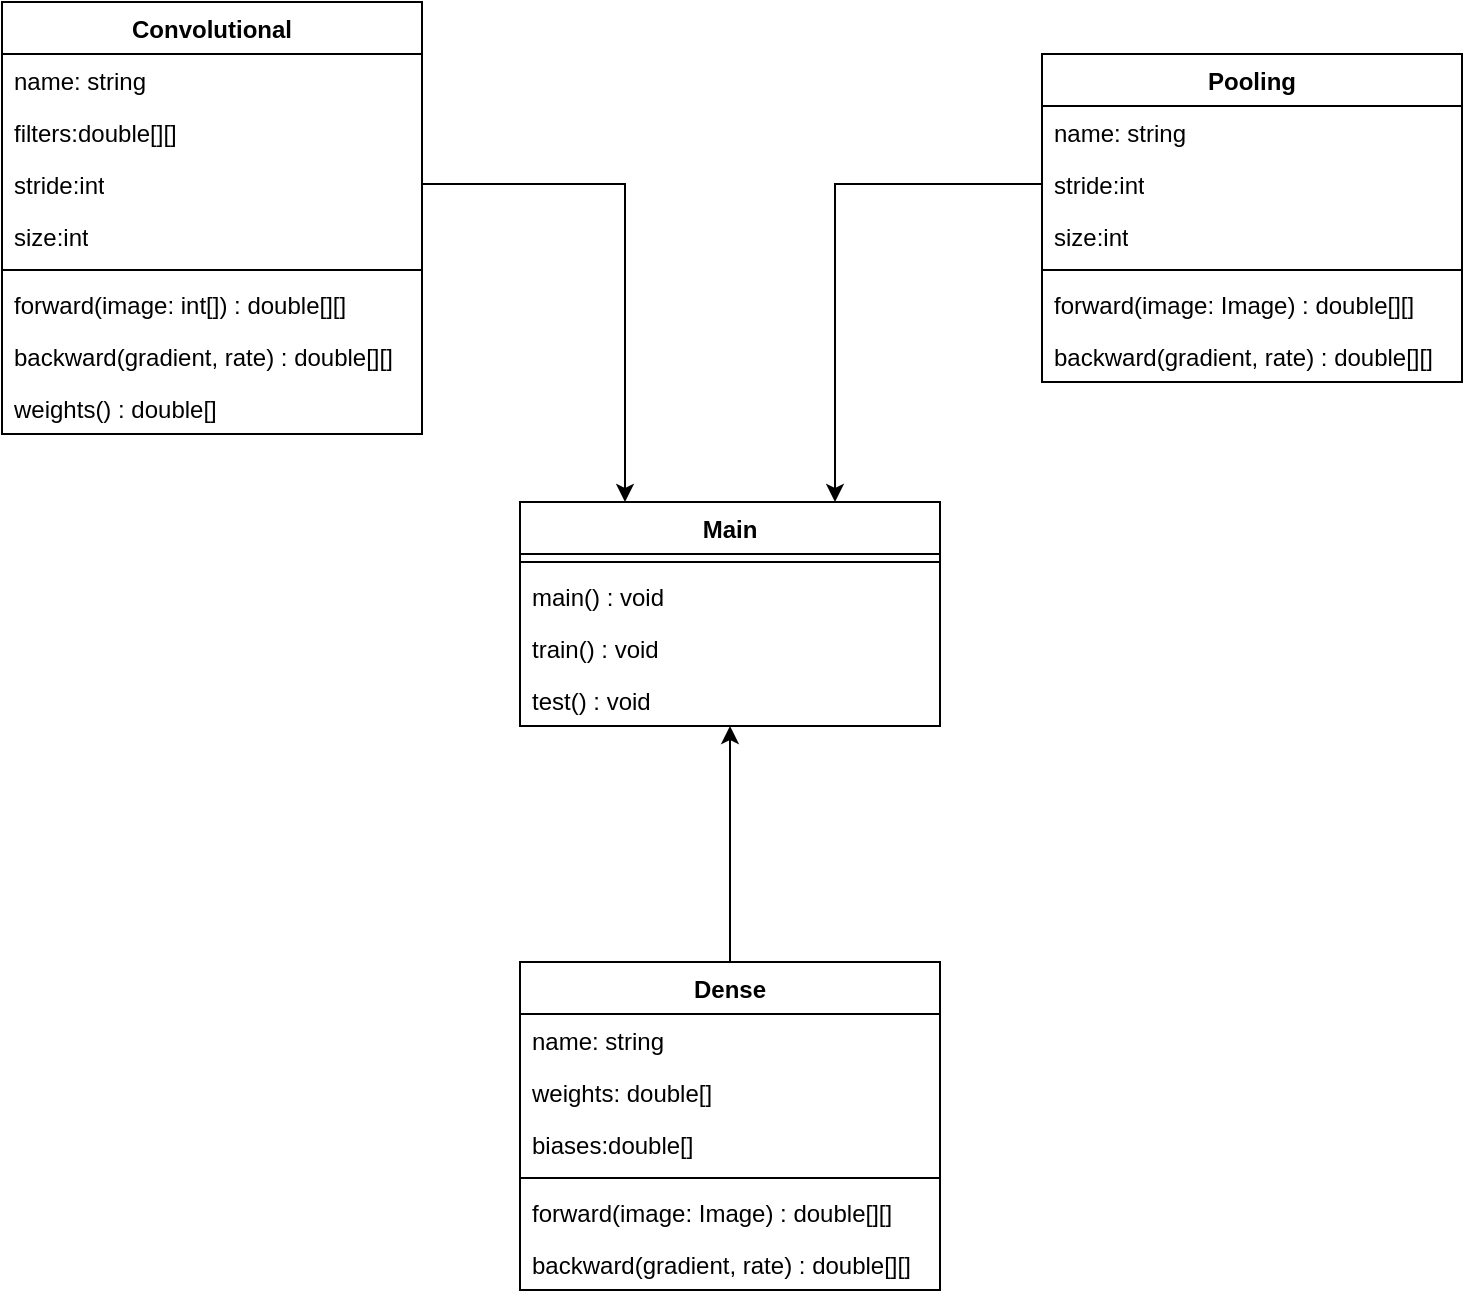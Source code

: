 <mxfile version="22.0.8" type="device">
  <diagram name="Page-1" id="b5b7bab2-c9e2-2cf4-8b2a-24fd1a2a6d21">
    <mxGraphModel dx="1232" dy="1133" grid="1" gridSize="10" guides="1" tooltips="1" connect="1" arrows="1" fold="1" page="1" pageScale="1" pageWidth="827" pageHeight="1169" background="none" math="0" shadow="0">
      <root>
        <mxCell id="0" />
        <mxCell id="1" parent="0" />
        <mxCell id="DwgTUkWcgMwYSvze3fKt-1" value="Convolutional" style="swimlane;fontStyle=1;align=center;verticalAlign=top;childLayout=stackLayout;horizontal=1;startSize=26;horizontalStack=0;resizeParent=1;resizeParentMax=0;resizeLast=0;collapsible=1;marginBottom=0;whiteSpace=wrap;html=1;" vertex="1" parent="1">
          <mxGeometry x="50" y="200" width="210" height="216" as="geometry" />
        </mxCell>
        <mxCell id="DwgTUkWcgMwYSvze3fKt-2" value="name: string" style="text;strokeColor=none;fillColor=none;align=left;verticalAlign=top;spacingLeft=4;spacingRight=4;overflow=hidden;rotatable=0;points=[[0,0.5],[1,0.5]];portConstraint=eastwest;whiteSpace=wrap;html=1;" vertex="1" parent="DwgTUkWcgMwYSvze3fKt-1">
          <mxGeometry y="26" width="210" height="26" as="geometry" />
        </mxCell>
        <mxCell id="DwgTUkWcgMwYSvze3fKt-7" value="filters:double[][]" style="text;strokeColor=none;fillColor=none;align=left;verticalAlign=top;spacingLeft=4;spacingRight=4;overflow=hidden;rotatable=0;points=[[0,0.5],[1,0.5]];portConstraint=eastwest;whiteSpace=wrap;html=1;" vertex="1" parent="DwgTUkWcgMwYSvze3fKt-1">
          <mxGeometry y="52" width="210" height="26" as="geometry" />
        </mxCell>
        <mxCell id="DwgTUkWcgMwYSvze3fKt-8" value="stride:int" style="text;strokeColor=none;fillColor=none;align=left;verticalAlign=top;spacingLeft=4;spacingRight=4;overflow=hidden;rotatable=0;points=[[0,0.5],[1,0.5]];portConstraint=eastwest;whiteSpace=wrap;html=1;" vertex="1" parent="DwgTUkWcgMwYSvze3fKt-1">
          <mxGeometry y="78" width="210" height="26" as="geometry" />
        </mxCell>
        <mxCell id="DwgTUkWcgMwYSvze3fKt-9" value="&lt;div&gt;size:int&lt;/div&gt;" style="text;strokeColor=none;fillColor=none;align=left;verticalAlign=top;spacingLeft=4;spacingRight=4;overflow=hidden;rotatable=0;points=[[0,0.5],[1,0.5]];portConstraint=eastwest;whiteSpace=wrap;html=1;" vertex="1" parent="DwgTUkWcgMwYSvze3fKt-1">
          <mxGeometry y="104" width="210" height="26" as="geometry" />
        </mxCell>
        <mxCell id="DwgTUkWcgMwYSvze3fKt-3" value="" style="line;strokeWidth=1;fillColor=none;align=left;verticalAlign=middle;spacingTop=-1;spacingLeft=3;spacingRight=3;rotatable=0;labelPosition=right;points=[];portConstraint=eastwest;strokeColor=inherit;" vertex="1" parent="DwgTUkWcgMwYSvze3fKt-1">
          <mxGeometry y="130" width="210" height="8" as="geometry" />
        </mxCell>
        <mxCell id="DwgTUkWcgMwYSvze3fKt-4" value="&lt;div&gt;forward(image: int[]) : double[][]&lt;/div&gt;" style="text;strokeColor=none;fillColor=none;align=left;verticalAlign=top;spacingLeft=4;spacingRight=4;overflow=hidden;rotatable=0;points=[[0,0.5],[1,0.5]];portConstraint=eastwest;whiteSpace=wrap;html=1;" vertex="1" parent="DwgTUkWcgMwYSvze3fKt-1">
          <mxGeometry y="138" width="210" height="26" as="geometry" />
        </mxCell>
        <mxCell id="DwgTUkWcgMwYSvze3fKt-5" value="backward(gradient, rate) : double[][]" style="text;strokeColor=none;fillColor=none;align=left;verticalAlign=top;spacingLeft=4;spacingRight=4;overflow=hidden;rotatable=0;points=[[0,0.5],[1,0.5]];portConstraint=eastwest;whiteSpace=wrap;html=1;" vertex="1" parent="DwgTUkWcgMwYSvze3fKt-1">
          <mxGeometry y="164" width="210" height="26" as="geometry" />
        </mxCell>
        <mxCell id="DwgTUkWcgMwYSvze3fKt-6" value="weights() : double[]" style="text;strokeColor=none;fillColor=none;align=left;verticalAlign=top;spacingLeft=4;spacingRight=4;overflow=hidden;rotatable=0;points=[[0,0.5],[1,0.5]];portConstraint=eastwest;whiteSpace=wrap;html=1;" vertex="1" parent="DwgTUkWcgMwYSvze3fKt-1">
          <mxGeometry y="190" width="210" height="26" as="geometry" />
        </mxCell>
        <mxCell id="DwgTUkWcgMwYSvze3fKt-10" value="Pooling" style="swimlane;fontStyle=1;align=center;verticalAlign=top;childLayout=stackLayout;horizontal=1;startSize=26;horizontalStack=0;resizeParent=1;resizeParentMax=0;resizeLast=0;collapsible=1;marginBottom=0;whiteSpace=wrap;html=1;" vertex="1" parent="1">
          <mxGeometry x="570" y="226" width="210" height="164" as="geometry" />
        </mxCell>
        <mxCell id="DwgTUkWcgMwYSvze3fKt-11" value="name: string" style="text;strokeColor=none;fillColor=none;align=left;verticalAlign=top;spacingLeft=4;spacingRight=4;overflow=hidden;rotatable=0;points=[[0,0.5],[1,0.5]];portConstraint=eastwest;whiteSpace=wrap;html=1;" vertex="1" parent="DwgTUkWcgMwYSvze3fKt-10">
          <mxGeometry y="26" width="210" height="26" as="geometry" />
        </mxCell>
        <mxCell id="DwgTUkWcgMwYSvze3fKt-13" value="stride:int" style="text;strokeColor=none;fillColor=none;align=left;verticalAlign=top;spacingLeft=4;spacingRight=4;overflow=hidden;rotatable=0;points=[[0,0.5],[1,0.5]];portConstraint=eastwest;whiteSpace=wrap;html=1;" vertex="1" parent="DwgTUkWcgMwYSvze3fKt-10">
          <mxGeometry y="52" width="210" height="26" as="geometry" />
        </mxCell>
        <mxCell id="DwgTUkWcgMwYSvze3fKt-14" value="&lt;div&gt;size:int&lt;/div&gt;" style="text;strokeColor=none;fillColor=none;align=left;verticalAlign=top;spacingLeft=4;spacingRight=4;overflow=hidden;rotatable=0;points=[[0,0.5],[1,0.5]];portConstraint=eastwest;whiteSpace=wrap;html=1;" vertex="1" parent="DwgTUkWcgMwYSvze3fKt-10">
          <mxGeometry y="78" width="210" height="26" as="geometry" />
        </mxCell>
        <mxCell id="DwgTUkWcgMwYSvze3fKt-15" value="" style="line;strokeWidth=1;fillColor=none;align=left;verticalAlign=middle;spacingTop=-1;spacingLeft=3;spacingRight=3;rotatable=0;labelPosition=right;points=[];portConstraint=eastwest;strokeColor=inherit;" vertex="1" parent="DwgTUkWcgMwYSvze3fKt-10">
          <mxGeometry y="104" width="210" height="8" as="geometry" />
        </mxCell>
        <mxCell id="DwgTUkWcgMwYSvze3fKt-16" value="&lt;div&gt;forward(image: Image) : double[][]&lt;/div&gt;" style="text;strokeColor=none;fillColor=none;align=left;verticalAlign=top;spacingLeft=4;spacingRight=4;overflow=hidden;rotatable=0;points=[[0,0.5],[1,0.5]];portConstraint=eastwest;whiteSpace=wrap;html=1;" vertex="1" parent="DwgTUkWcgMwYSvze3fKt-10">
          <mxGeometry y="112" width="210" height="26" as="geometry" />
        </mxCell>
        <mxCell id="DwgTUkWcgMwYSvze3fKt-17" value="backward(gradient, rate) : double[][]" style="text;strokeColor=none;fillColor=none;align=left;verticalAlign=top;spacingLeft=4;spacingRight=4;overflow=hidden;rotatable=0;points=[[0,0.5],[1,0.5]];portConstraint=eastwest;whiteSpace=wrap;html=1;" vertex="1" parent="DwgTUkWcgMwYSvze3fKt-10">
          <mxGeometry y="138" width="210" height="26" as="geometry" />
        </mxCell>
        <mxCell id="DwgTUkWcgMwYSvze3fKt-39" style="edgeStyle=orthogonalEdgeStyle;rounded=0;orthogonalLoop=1;jettySize=auto;html=1;exitX=0.5;exitY=0;exitDx=0;exitDy=0;entryX=0.5;entryY=1;entryDx=0;entryDy=0;" edge="1" parent="1" source="DwgTUkWcgMwYSvze3fKt-19" target="DwgTUkWcgMwYSvze3fKt-28">
          <mxGeometry relative="1" as="geometry" />
        </mxCell>
        <mxCell id="DwgTUkWcgMwYSvze3fKt-28" value="Main" style="swimlane;fontStyle=1;align=center;verticalAlign=top;childLayout=stackLayout;horizontal=1;startSize=26;horizontalStack=0;resizeParent=1;resizeParentMax=0;resizeLast=0;collapsible=1;marginBottom=0;whiteSpace=wrap;html=1;" vertex="1" parent="1">
          <mxGeometry x="309" y="450" width="210" height="112" as="geometry" />
        </mxCell>
        <mxCell id="DwgTUkWcgMwYSvze3fKt-30" value="" style="line;strokeWidth=1;fillColor=none;align=left;verticalAlign=middle;spacingTop=-1;spacingLeft=3;spacingRight=3;rotatable=0;labelPosition=right;points=[];portConstraint=eastwest;strokeColor=inherit;" vertex="1" parent="DwgTUkWcgMwYSvze3fKt-28">
          <mxGeometry y="26" width="210" height="8" as="geometry" />
        </mxCell>
        <mxCell id="DwgTUkWcgMwYSvze3fKt-31" value="main() : void" style="text;strokeColor=none;fillColor=none;align=left;verticalAlign=top;spacingLeft=4;spacingRight=4;overflow=hidden;rotatable=0;points=[[0,0.5],[1,0.5]];portConstraint=eastwest;whiteSpace=wrap;html=1;" vertex="1" parent="DwgTUkWcgMwYSvze3fKt-28">
          <mxGeometry y="34" width="210" height="26" as="geometry" />
        </mxCell>
        <mxCell id="DwgTUkWcgMwYSvze3fKt-33" value="train() : void" style="text;strokeColor=none;fillColor=none;align=left;verticalAlign=top;spacingLeft=4;spacingRight=4;overflow=hidden;rotatable=0;points=[[0,0.5],[1,0.5]];portConstraint=eastwest;whiteSpace=wrap;html=1;" vertex="1" parent="DwgTUkWcgMwYSvze3fKt-28">
          <mxGeometry y="60" width="210" height="26" as="geometry" />
        </mxCell>
        <mxCell id="DwgTUkWcgMwYSvze3fKt-34" value="test() : void" style="text;strokeColor=none;fillColor=none;align=left;verticalAlign=top;spacingLeft=4;spacingRight=4;overflow=hidden;rotatable=0;points=[[0,0.5],[1,0.5]];portConstraint=eastwest;whiteSpace=wrap;html=1;" vertex="1" parent="DwgTUkWcgMwYSvze3fKt-28">
          <mxGeometry y="86" width="210" height="26" as="geometry" />
        </mxCell>
        <mxCell id="DwgTUkWcgMwYSvze3fKt-36" style="edgeStyle=orthogonalEdgeStyle;rounded=0;orthogonalLoop=1;jettySize=auto;html=1;entryX=0.25;entryY=0;entryDx=0;entryDy=0;" edge="1" parent="1" source="DwgTUkWcgMwYSvze3fKt-8" target="DwgTUkWcgMwYSvze3fKt-28">
          <mxGeometry relative="1" as="geometry" />
        </mxCell>
        <mxCell id="DwgTUkWcgMwYSvze3fKt-37" style="edgeStyle=orthogonalEdgeStyle;rounded=0;orthogonalLoop=1;jettySize=auto;html=1;exitX=0;exitY=0.5;exitDx=0;exitDy=0;entryX=0.75;entryY=0;entryDx=0;entryDy=0;" edge="1" parent="1" source="DwgTUkWcgMwYSvze3fKt-13" target="DwgTUkWcgMwYSvze3fKt-28">
          <mxGeometry relative="1" as="geometry" />
        </mxCell>
        <mxCell id="DwgTUkWcgMwYSvze3fKt-19" value="Dense" style="swimlane;fontStyle=1;align=center;verticalAlign=top;childLayout=stackLayout;horizontal=1;startSize=26;horizontalStack=0;resizeParent=1;resizeParentMax=0;resizeLast=0;collapsible=1;marginBottom=0;whiteSpace=wrap;html=1;" vertex="1" parent="1">
          <mxGeometry x="309" y="680" width="210" height="164" as="geometry" />
        </mxCell>
        <mxCell id="DwgTUkWcgMwYSvze3fKt-20" value="name: string" style="text;strokeColor=none;fillColor=none;align=left;verticalAlign=top;spacingLeft=4;spacingRight=4;overflow=hidden;rotatable=0;points=[[0,0.5],[1,0.5]];portConstraint=eastwest;whiteSpace=wrap;html=1;" vertex="1" parent="DwgTUkWcgMwYSvze3fKt-19">
          <mxGeometry y="26" width="210" height="26" as="geometry" />
        </mxCell>
        <mxCell id="DwgTUkWcgMwYSvze3fKt-21" value="weights: double[]" style="text;strokeColor=none;fillColor=none;align=left;verticalAlign=top;spacingLeft=4;spacingRight=4;overflow=hidden;rotatable=0;points=[[0,0.5],[1,0.5]];portConstraint=eastwest;whiteSpace=wrap;html=1;" vertex="1" parent="DwgTUkWcgMwYSvze3fKt-19">
          <mxGeometry y="52" width="210" height="26" as="geometry" />
        </mxCell>
        <mxCell id="DwgTUkWcgMwYSvze3fKt-22" value="biases:double[]" style="text;strokeColor=none;fillColor=none;align=left;verticalAlign=top;spacingLeft=4;spacingRight=4;overflow=hidden;rotatable=0;points=[[0,0.5],[1,0.5]];portConstraint=eastwest;whiteSpace=wrap;html=1;" vertex="1" parent="DwgTUkWcgMwYSvze3fKt-19">
          <mxGeometry y="78" width="210" height="26" as="geometry" />
        </mxCell>
        <mxCell id="DwgTUkWcgMwYSvze3fKt-24" value="" style="line;strokeWidth=1;fillColor=none;align=left;verticalAlign=middle;spacingTop=-1;spacingLeft=3;spacingRight=3;rotatable=0;labelPosition=right;points=[];portConstraint=eastwest;strokeColor=inherit;" vertex="1" parent="DwgTUkWcgMwYSvze3fKt-19">
          <mxGeometry y="104" width="210" height="8" as="geometry" />
        </mxCell>
        <mxCell id="DwgTUkWcgMwYSvze3fKt-25" value="&lt;div&gt;forward(image: Image) : double[][]&lt;/div&gt;" style="text;strokeColor=none;fillColor=none;align=left;verticalAlign=top;spacingLeft=4;spacingRight=4;overflow=hidden;rotatable=0;points=[[0,0.5],[1,0.5]];portConstraint=eastwest;whiteSpace=wrap;html=1;" vertex="1" parent="DwgTUkWcgMwYSvze3fKt-19">
          <mxGeometry y="112" width="210" height="26" as="geometry" />
        </mxCell>
        <mxCell id="DwgTUkWcgMwYSvze3fKt-26" value="backward(gradient, rate) : double[][]" style="text;strokeColor=none;fillColor=none;align=left;verticalAlign=top;spacingLeft=4;spacingRight=4;overflow=hidden;rotatable=0;points=[[0,0.5],[1,0.5]];portConstraint=eastwest;whiteSpace=wrap;html=1;" vertex="1" parent="DwgTUkWcgMwYSvze3fKt-19">
          <mxGeometry y="138" width="210" height="26" as="geometry" />
        </mxCell>
      </root>
    </mxGraphModel>
  </diagram>
</mxfile>
